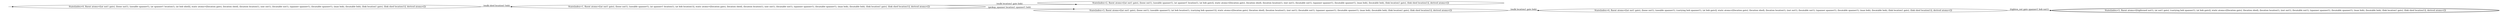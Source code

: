 digraph {
rankdir="LR"
s0[label="State(index=0, fluent atoms=[(at nut1 gate), (loose nut1), (useable spanner1), (at spanner1 location1), (at bob shed)], static atoms=[(location gate), (location shed), (location location1), (nut nut1), (locatable nut1), (spanner spanner1), (locatable spanner1), (man bob), (locatable bob), (link location1 gate), (link shed location1)], derived atoms=[])"]
s1[label="State(index=1, fluent atoms=[(at nut1 gate), (loose nut1), (useable spanner1), (at spanner1 location1), (at bob location1)], static atoms=[(location gate), (location shed), (location location1), (nut nut1), (locatable nut1), (spanner spanner1), (locatable spanner1), (man bob), (locatable bob), (link location1 gate), (link shed location1)], derived atoms=[])"]
s2[label="State(index=2, fluent atoms=[(at nut1 gate), (loose nut1), (useable spanner1), (at spanner1 location1), (at bob gate)], static atoms=[(location gate), (location shed), (location location1), (nut nut1), (locatable nut1), (spanner spanner1), (locatable spanner1), (man bob), (locatable bob), (link location1 gate), (link shed location1)], derived atoms=[])"]
s3[label="State(index=3, fluent atoms=[(at nut1 gate), (loose nut1), (useable spanner1), (at bob location1), (carrying bob spanner1)], static atoms=[(location gate), (location shed), (location location1), (nut nut1), (locatable nut1), (spanner spanner1), (locatable spanner1), (man bob), (locatable bob), (link location1 gate), (link shed location1)], derived atoms=[])"]
s4[label="State(index=4, fluent atoms=[(at nut1 gate), (loose nut1), (useable spanner1), (carrying bob spanner1), (at bob gate)], static atoms=[(location gate), (location shed), (location location1), (nut nut1), (locatable nut1), (spanner spanner1), (locatable spanner1), (man bob), (locatable bob), (link location1 gate), (link shed location1)], derived atoms=[])"]
s5[peripheries=2,label="State(index=5, fluent atoms=[(tightened nut1), (at nut1 gate), (carrying bob spanner1), (at bob gate)], static atoms=[(location gate), (location shed), (location location1), (nut nut1), (locatable nut1), (spanner spanner1), (locatable spanner1), (man bob), (locatable bob), (link location1 gate), (link shed location1)], derived atoms=[])"]
Dangling [ label = "", style = invis ]
{ rank = same; Dangling }
Dangling -> s0
{ rank = same; s2}
{ rank = same; s0}
{ rank = same; s1}
{ rank = same; s3}
{ rank = same; s4}
{ rank = same; s5}
s0->s1 [label="(walk shed location1 bob)"]
s1->s2 [label="(walk location1 gate bob)"]
s1->s3 [label="(pickup_spanner location1 spanner1 bob)"]
s3->s4 [label="(walk location1 gate bob)"]
s4->s5 [label="(tighten_nut gate spanner1 bob nut1)"]
}
